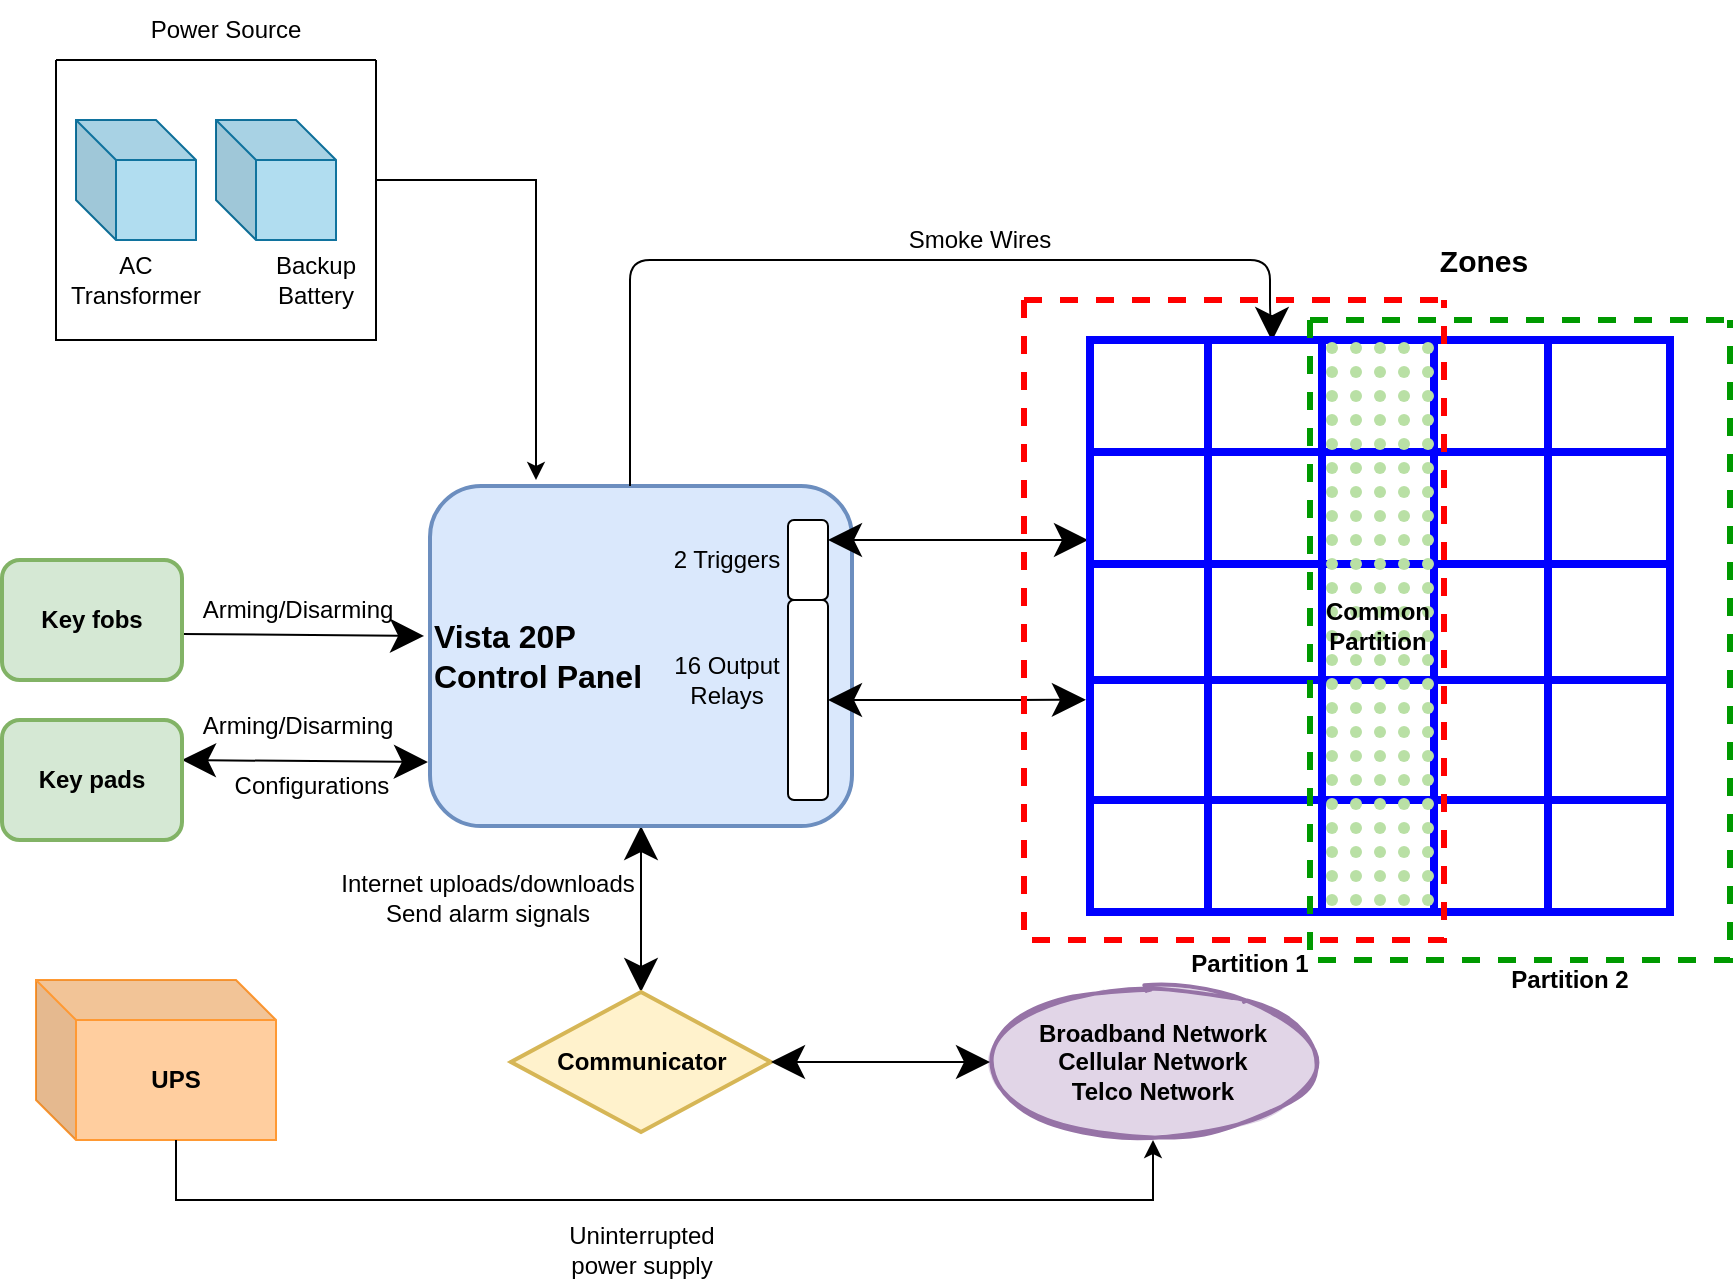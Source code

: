<mxfile version="20.2.3" type="device"><diagram id="HnGm9mt8SV2pa1_BL9uw" name="Page-1"><mxGraphModel dx="1298" dy="714" grid="1" gridSize="10" guides="1" tooltips="1" connect="1" arrows="1" fold="1" page="1" pageScale="1" pageWidth="827" pageHeight="1169" math="0" shadow="0"><root><mxCell id="0"/><mxCell id="1" parent="0"/><mxCell id="34qTBPbkSKmHfQxx0SMj-7" value="" style="endArrow=classic;startArrow=classic;html=1;startSize=14;endSize=14;sourcePerimeterSpacing=8;targetPerimeterSpacing=8;entryX=-0.005;entryY=0.812;entryDx=0;entryDy=0;entryPerimeter=0;" parent="1" target="34qTBPbkSKmHfQxx0SMj-11" edge="1"><mxGeometry width="50" height="50" relative="1" as="geometry"><mxPoint x="133" y="410" as="sourcePoint"/><mxPoint x="202" y="410" as="targetPoint"/></mxGeometry></mxCell><mxCell id="34qTBPbkSKmHfQxx0SMj-8" value="" style="endArrow=classic;html=1;startSize=14;endSize=14;sourcePerimeterSpacing=8;targetPerimeterSpacing=8;entryX=-0.014;entryY=0.441;entryDx=0;entryDy=0;entryPerimeter=0;" parent="1" target="34qTBPbkSKmHfQxx0SMj-11" edge="1"><mxGeometry width="50" height="50" relative="1" as="geometry"><mxPoint x="133" y="347" as="sourcePoint"/><mxPoint x="202" y="347" as="targetPoint"/></mxGeometry></mxCell><mxCell id="34qTBPbkSKmHfQxx0SMj-10" value="" style="endArrow=classic;startArrow=classic;html=1;startSize=14;endSize=14;sourcePerimeterSpacing=8;targetPerimeterSpacing=8;exitX=0.5;exitY=0;exitDx=0;exitDy=0;entryX=0.5;entryY=1;entryDx=0;entryDy=0;" parent="1" source="34qTBPbkSKmHfQxx0SMj-16" target="34qTBPbkSKmHfQxx0SMj-11" edge="1"><mxGeometry width="50" height="50" relative="1" as="geometry"><mxPoint x="364" y="520" as="sourcePoint"/><mxPoint x="364" y="442" as="targetPoint"/></mxGeometry></mxCell><mxCell id="34qTBPbkSKmHfQxx0SMj-11" value="&lt;font style=&quot;font-size: 16px&quot;&gt;&lt;span style=&quot;font-weight: 700&quot;&gt;Vista 20P&lt;/span&gt;&lt;br style=&quot;font-weight: 700&quot;&gt;&lt;span style=&quot;font-weight: 700&quot;&gt;Control Panel&lt;/span&gt;&lt;/font&gt;" style="rounded=1;whiteSpace=wrap;html=1;strokeWidth=2;fillWeight=4;hachureGap=8;hachureAngle=45;fillColor=#dae8fc;sketch=0;pointerEvents=0;strokeColor=#6c8ebf;align=left;" parent="1" vertex="1"><mxGeometry x="257" y="273" width="211" height="170" as="geometry"/></mxCell><mxCell id="34qTBPbkSKmHfQxx0SMj-12" value="Key fobs" style="rounded=1;whiteSpace=wrap;html=1;strokeWidth=2;fillWeight=4;hachureGap=8;hachureAngle=45;fillColor=#d5e8d4;sketch=0;pointerEvents=0;fontStyle=1;strokeColor=#82b366;" parent="1" vertex="1"><mxGeometry x="43" y="310" width="90" height="60" as="geometry"/></mxCell><mxCell id="34qTBPbkSKmHfQxx0SMj-13" value="Key pads" style="rounded=1;whiteSpace=wrap;html=1;strokeWidth=2;fillWeight=4;hachureGap=8;hachureAngle=45;fillColor=#d5e8d4;sketch=0;pointerEvents=0;fontStyle=1;strokeColor=#82b366;" parent="1" vertex="1"><mxGeometry x="43" y="390" width="90" height="60" as="geometry"/></mxCell><mxCell id="34qTBPbkSKmHfQxx0SMj-14" value="Broadband Network&lt;br&gt;Cellular Network&lt;br&gt;Telco Network" style="ellipse;whiteSpace=wrap;html=1;strokeWidth=2;fillWeight=2;hachureGap=8;fillColor=#e1d5e7;fillStyle=solid;sketch=1;pointerEvents=0;strokeColor=#9673a6;fontStyle=1" parent="1" vertex="1"><mxGeometry x="537" y="522" width="163" height="78" as="geometry"/></mxCell><mxCell id="34qTBPbkSKmHfQxx0SMj-16" value="&lt;span style=&quot;font-weight: 700&quot;&gt;Communicator&lt;/span&gt;" style="rhombus;whiteSpace=wrap;html=1;strokeWidth=2;fillWeight=-1;hachureGap=8;fillStyle=solid;fillColor=#fff2cc;sketch=0;pointerEvents=0;strokeColor=#d6b656;" parent="1" vertex="1"><mxGeometry x="297.5" y="526" width="130" height="70" as="geometry"/></mxCell><mxCell id="34qTBPbkSKmHfQxx0SMj-17" value="" style="endArrow=classic;startArrow=classic;html=1;fontColor=#000000;startSize=14;endSize=14;sourcePerimeterSpacing=8;targetPerimeterSpacing=8;exitX=1;exitY=0.5;exitDx=0;exitDy=0;entryX=0;entryY=0.5;entryDx=0;entryDy=0;" parent="1" source="34qTBPbkSKmHfQxx0SMj-16" target="34qTBPbkSKmHfQxx0SMj-14" edge="1"><mxGeometry width="50" height="50" relative="1" as="geometry"><mxPoint x="472" y="530" as="sourcePoint"/><mxPoint x="527" y="549" as="targetPoint"/></mxGeometry></mxCell><mxCell id="34qTBPbkSKmHfQxx0SMj-20" value="" style="endArrow=classic;startArrow=classic;html=1;fontSize=17;fontColor=#000000;startSize=14;endSize=14;sourcePerimeterSpacing=8;targetPerimeterSpacing=8;entryX=-0.004;entryY=0.692;entryDx=0;entryDy=0;entryPerimeter=0;exitX=1;exitY=0.5;exitDx=0;exitDy=0;" parent="1" source="34qTBPbkSKmHfQxx0SMj-22" edge="1"><mxGeometry width="50" height="50" relative="1" as="geometry"><mxPoint x="467" y="380" as="sourcePoint"/><mxPoint x="584.96" y="379.92" as="targetPoint"/></mxGeometry></mxCell><mxCell id="34qTBPbkSKmHfQxx0SMj-22" value="" style="rounded=1;whiteSpace=wrap;html=1;sketch=0;hachureGap=4;pointerEvents=0;fontSize=17;fontColor=#000000;" parent="1" vertex="1"><mxGeometry x="436" y="330" width="20" height="100" as="geometry"/></mxCell><mxCell id="34qTBPbkSKmHfQxx0SMj-24" value="" style="rounded=1;whiteSpace=wrap;html=1;sketch=0;hachureGap=4;pointerEvents=0;fontSize=17;fontColor=#000000;" parent="1" vertex="1"><mxGeometry x="436" y="290" width="20" height="40" as="geometry"/></mxCell><mxCell id="34qTBPbkSKmHfQxx0SMj-25" value="2 Triggers" style="text;html=1;strokeColor=none;fillColor=none;align=center;verticalAlign=middle;whiteSpace=wrap;rounded=0;sketch=0;hachureGap=4;pointerEvents=0;fontSize=12;fontColor=#000000;" parent="1" vertex="1"><mxGeometry x="366" y="300" width="79" height="20" as="geometry"/></mxCell><mxCell id="34qTBPbkSKmHfQxx0SMj-26" value="16 Output Relays" style="text;html=1;strokeColor=none;fillColor=none;align=center;verticalAlign=middle;whiteSpace=wrap;rounded=0;sketch=0;hachureGap=4;pointerEvents=0;fontSize=12;fontColor=#000000;" parent="1" vertex="1"><mxGeometry x="366" y="360" width="79" height="20" as="geometry"/></mxCell><mxCell id="34qTBPbkSKmHfQxx0SMj-27" value="" style="endArrow=classic;startArrow=classic;html=1;fontSize=12;fontColor=#000000;startSize=14;endSize=14;sourcePerimeterSpacing=8;targetPerimeterSpacing=8;exitX=1;exitY=0.25;exitDx=0;exitDy=0;" parent="1" source="34qTBPbkSKmHfQxx0SMj-24" edge="1"><mxGeometry width="50" height="50" relative="1" as="geometry"><mxPoint x="276" y="340" as="sourcePoint"/><mxPoint x="586" y="300" as="targetPoint"/></mxGeometry></mxCell><mxCell id="34qTBPbkSKmHfQxx0SMj-28" value="" style="edgeStyle=segmentEdgeStyle;endArrow=classic;html=1;startSize=14;endSize=14;sourcePerimeterSpacing=8;targetPerimeterSpacing=8;fontSize=12;fontColor=#000000;entryX=0.35;entryY=0.002;entryDx=0;entryDy=0;entryPerimeter=0;" parent="1" edge="1"><mxGeometry width="50" height="50" relative="1" as="geometry"><mxPoint x="357" y="273" as="sourcePoint"/><mxPoint x="678" y="200.52" as="targetPoint"/><Array as="points"><mxPoint x="357" y="160"/><mxPoint x="677" y="160"/><mxPoint x="677" y="190"/><mxPoint x="678" y="190"/></Array></mxGeometry></mxCell><mxCell id="34qTBPbkSKmHfQxx0SMj-29" value="Smoke Wires" style="text;html=1;strokeColor=none;fillColor=none;align=center;verticalAlign=middle;whiteSpace=wrap;rounded=0;sketch=0;hachureGap=4;pointerEvents=0;fontSize=12;fontColor=#000000;" parent="1" vertex="1"><mxGeometry x="487" y="140" width="90" height="20" as="geometry"/></mxCell><mxCell id="34qTBPbkSKmHfQxx0SMj-32" value="" style="shape=table;html=1;whiteSpace=wrap;startSize=0;container=1;collapsible=0;childLayout=tableLayout;hachureGap=4;pointerEvents=0;sketch=0;fontSize=12;fontColor=#000000;strokeColor=#0000FF;strokeWidth=4;align=left;" parent="1" vertex="1"><mxGeometry x="587" y="200" width="290" height="286" as="geometry"/></mxCell><mxCell id="34qTBPbkSKmHfQxx0SMj-45" style="shape=partialRectangle;html=1;whiteSpace=wrap;collapsible=0;dropTarget=0;pointerEvents=0;fillColor=none;top=0;left=0;bottom=0;right=0;points=[[0,0.5],[1,0.5]];portConstraint=eastwest;" parent="34qTBPbkSKmHfQxx0SMj-32" vertex="1"><mxGeometry width="290" height="56" as="geometry"/></mxCell><mxCell id="34qTBPbkSKmHfQxx0SMj-46" style="shape=partialRectangle;html=1;whiteSpace=wrap;connectable=0;top=0;left=0;bottom=0;right=0;overflow=hidden;pointerEvents=1;strokeWidth=2;fillColor=none;" parent="34qTBPbkSKmHfQxx0SMj-45" vertex="1"><mxGeometry width="59" height="56" as="geometry"><mxRectangle width="59" height="56" as="alternateBounds"/></mxGeometry></mxCell><mxCell id="34qTBPbkSKmHfQxx0SMj-47" style="shape=partialRectangle;html=1;whiteSpace=wrap;connectable=0;top=0;left=0;bottom=0;right=0;overflow=hidden;pointerEvents=1;strokeWidth=2;fillColor=none;" parent="34qTBPbkSKmHfQxx0SMj-45" vertex="1"><mxGeometry x="59" width="57" height="56" as="geometry"><mxRectangle width="57" height="56" as="alternateBounds"/></mxGeometry></mxCell><mxCell id="34qTBPbkSKmHfQxx0SMj-58" style="shape=partialRectangle;html=1;whiteSpace=wrap;connectable=0;fillColor=#B9E0A5;top=0;left=0;bottom=0;right=0;overflow=hidden;pointerEvents=1;fillStyle=dots;" parent="34qTBPbkSKmHfQxx0SMj-45" vertex="1"><mxGeometry x="116" width="56" height="56" as="geometry"><mxRectangle width="56" height="56" as="alternateBounds"/></mxGeometry></mxCell><mxCell id="34qTBPbkSKmHfQxx0SMj-53" style="shape=partialRectangle;html=1;whiteSpace=wrap;connectable=0;fillColor=none;top=0;left=0;bottom=0;right=0;overflow=hidden;pointerEvents=1;" parent="34qTBPbkSKmHfQxx0SMj-45" vertex="1"><mxGeometry x="172" width="57" height="56" as="geometry"><mxRectangle width="57" height="56" as="alternateBounds"/></mxGeometry></mxCell><mxCell id="34qTBPbkSKmHfQxx0SMj-48" style="shape=partialRectangle;html=1;whiteSpace=wrap;connectable=0;fillColor=none;top=0;left=0;bottom=0;right=0;overflow=hidden;pointerEvents=1;" parent="34qTBPbkSKmHfQxx0SMj-45" vertex="1"><mxGeometry x="229" width="61" height="56" as="geometry"><mxRectangle width="61" height="56" as="alternateBounds"/></mxGeometry></mxCell><mxCell id="34qTBPbkSKmHfQxx0SMj-49" style="shape=partialRectangle;html=1;whiteSpace=wrap;collapsible=0;dropTarget=0;pointerEvents=0;fillColor=none;top=0;left=0;bottom=0;right=0;points=[[0,0.5],[1,0.5]];portConstraint=eastwest;" parent="34qTBPbkSKmHfQxx0SMj-32" vertex="1"><mxGeometry y="56" width="290" height="56" as="geometry"/></mxCell><mxCell id="34qTBPbkSKmHfQxx0SMj-50" style="shape=partialRectangle;html=1;whiteSpace=wrap;connectable=0;top=0;left=0;bottom=0;right=0;overflow=hidden;pointerEvents=1;strokeWidth=2;fillColor=none;" parent="34qTBPbkSKmHfQxx0SMj-49" vertex="1"><mxGeometry width="59" height="56" as="geometry"><mxRectangle width="59" height="56" as="alternateBounds"/></mxGeometry></mxCell><mxCell id="34qTBPbkSKmHfQxx0SMj-51" style="shape=partialRectangle;html=1;whiteSpace=wrap;connectable=0;top=0;left=0;bottom=0;right=0;overflow=hidden;pointerEvents=1;strokeWidth=2;fillColor=none;" parent="34qTBPbkSKmHfQxx0SMj-49" vertex="1"><mxGeometry x="59" width="57" height="56" as="geometry"><mxRectangle width="57" height="56" as="alternateBounds"/></mxGeometry></mxCell><mxCell id="34qTBPbkSKmHfQxx0SMj-59" style="shape=partialRectangle;html=1;whiteSpace=wrap;connectable=0;fillColor=#B9E0A5;top=0;left=0;bottom=0;right=0;overflow=hidden;pointerEvents=1;fillStyle=dots;" parent="34qTBPbkSKmHfQxx0SMj-49" vertex="1"><mxGeometry x="116" width="56" height="56" as="geometry"><mxRectangle width="56" height="56" as="alternateBounds"/></mxGeometry></mxCell><mxCell id="34qTBPbkSKmHfQxx0SMj-54" style="shape=partialRectangle;html=1;whiteSpace=wrap;connectable=0;fillColor=none;top=0;left=0;bottom=0;right=0;overflow=hidden;pointerEvents=1;" parent="34qTBPbkSKmHfQxx0SMj-49" vertex="1"><mxGeometry x="172" width="57" height="56" as="geometry"><mxRectangle width="57" height="56" as="alternateBounds"/></mxGeometry></mxCell><mxCell id="34qTBPbkSKmHfQxx0SMj-52" style="shape=partialRectangle;html=1;whiteSpace=wrap;connectable=0;fillColor=none;top=0;left=0;bottom=0;right=0;overflow=hidden;pointerEvents=1;" parent="34qTBPbkSKmHfQxx0SMj-49" vertex="1"><mxGeometry x="229" width="61" height="56" as="geometry"><mxRectangle width="61" height="56" as="alternateBounds"/></mxGeometry></mxCell><mxCell id="34qTBPbkSKmHfQxx0SMj-33" value="" style="shape=partialRectangle;html=1;whiteSpace=wrap;collapsible=0;dropTarget=0;pointerEvents=0;fillColor=none;top=0;left=0;bottom=0;right=0;points=[[0,0.5],[1,0.5]];portConstraint=eastwest;" parent="34qTBPbkSKmHfQxx0SMj-32" vertex="1"><mxGeometry y="112" width="290" height="58" as="geometry"/></mxCell><mxCell id="34qTBPbkSKmHfQxx0SMj-34" value="" style="shape=partialRectangle;html=1;whiteSpace=wrap;connectable=0;top=0;left=0;bottom=0;right=0;overflow=hidden;pointerEvents=1;strokeWidth=2;fillColor=none;" parent="34qTBPbkSKmHfQxx0SMj-33" vertex="1"><mxGeometry width="59" height="58" as="geometry"><mxRectangle width="59" height="58" as="alternateBounds"/></mxGeometry></mxCell><mxCell id="34qTBPbkSKmHfQxx0SMj-35" value="" style="shape=partialRectangle;html=1;whiteSpace=wrap;connectable=0;top=0;left=0;bottom=0;right=0;overflow=hidden;pointerEvents=1;strokeWidth=2;fillColor=none;" parent="34qTBPbkSKmHfQxx0SMj-33" vertex="1"><mxGeometry x="59" width="57" height="58" as="geometry"><mxRectangle width="57" height="58" as="alternateBounds"/></mxGeometry></mxCell><mxCell id="34qTBPbkSKmHfQxx0SMj-60" style="shape=partialRectangle;html=1;whiteSpace=wrap;connectable=0;fillColor=#B9E0A5;top=0;left=0;bottom=0;right=0;overflow=hidden;pointerEvents=1;fillStyle=dots;" parent="34qTBPbkSKmHfQxx0SMj-33" vertex="1"><mxGeometry x="116" width="56" height="58" as="geometry"><mxRectangle width="56" height="58" as="alternateBounds"/></mxGeometry></mxCell><mxCell id="34qTBPbkSKmHfQxx0SMj-55" style="shape=partialRectangle;html=1;whiteSpace=wrap;connectable=0;fillColor=none;top=0;left=0;bottom=0;right=0;overflow=hidden;pointerEvents=1;" parent="34qTBPbkSKmHfQxx0SMj-33" vertex="1"><mxGeometry x="172" width="57" height="58" as="geometry"><mxRectangle width="57" height="58" as="alternateBounds"/></mxGeometry></mxCell><mxCell id="34qTBPbkSKmHfQxx0SMj-36" value="" style="shape=partialRectangle;html=1;whiteSpace=wrap;connectable=0;fillColor=none;top=0;left=0;bottom=0;right=0;overflow=hidden;pointerEvents=1;" parent="34qTBPbkSKmHfQxx0SMj-33" vertex="1"><mxGeometry x="229" width="61" height="58" as="geometry"><mxRectangle width="61" height="58" as="alternateBounds"/></mxGeometry></mxCell><mxCell id="34qTBPbkSKmHfQxx0SMj-37" value="" style="shape=partialRectangle;html=1;whiteSpace=wrap;collapsible=0;dropTarget=0;pointerEvents=0;fillColor=none;top=0;left=0;bottom=0;right=0;points=[[0,0.5],[1,0.5]];portConstraint=eastwest;" parent="34qTBPbkSKmHfQxx0SMj-32" vertex="1"><mxGeometry y="170" width="290" height="60" as="geometry"/></mxCell><mxCell id="34qTBPbkSKmHfQxx0SMj-38" value="" style="shape=partialRectangle;html=1;whiteSpace=wrap;connectable=0;top=0;left=0;bottom=0;right=0;overflow=hidden;pointerEvents=1;strokeWidth=2;fillColor=none;" parent="34qTBPbkSKmHfQxx0SMj-37" vertex="1"><mxGeometry width="59" height="60" as="geometry"><mxRectangle width="59" height="60" as="alternateBounds"/></mxGeometry></mxCell><mxCell id="34qTBPbkSKmHfQxx0SMj-39" value="" style="shape=partialRectangle;html=1;whiteSpace=wrap;connectable=0;top=0;left=0;bottom=0;right=0;overflow=hidden;pointerEvents=1;strokeWidth=2;fillColor=none;" parent="34qTBPbkSKmHfQxx0SMj-37" vertex="1"><mxGeometry x="59" width="57" height="60" as="geometry"><mxRectangle width="57" height="60" as="alternateBounds"/></mxGeometry></mxCell><mxCell id="34qTBPbkSKmHfQxx0SMj-61" style="shape=partialRectangle;html=1;whiteSpace=wrap;connectable=0;fillColor=#B9E0A5;top=0;left=0;bottom=0;right=0;overflow=hidden;pointerEvents=1;fillStyle=dots;" parent="34qTBPbkSKmHfQxx0SMj-37" vertex="1"><mxGeometry x="116" width="56" height="60" as="geometry"><mxRectangle width="56" height="60" as="alternateBounds"/></mxGeometry></mxCell><mxCell id="34qTBPbkSKmHfQxx0SMj-56" style="shape=partialRectangle;html=1;whiteSpace=wrap;connectable=0;fillColor=none;top=0;left=0;bottom=0;right=0;overflow=hidden;pointerEvents=1;" parent="34qTBPbkSKmHfQxx0SMj-37" vertex="1"><mxGeometry x="172" width="57" height="60" as="geometry"><mxRectangle width="57" height="60" as="alternateBounds"/></mxGeometry></mxCell><mxCell id="34qTBPbkSKmHfQxx0SMj-40" value="" style="shape=partialRectangle;html=1;whiteSpace=wrap;connectable=0;fillColor=none;top=0;left=0;bottom=0;right=0;overflow=hidden;pointerEvents=1;" parent="34qTBPbkSKmHfQxx0SMj-37" vertex="1"><mxGeometry x="229" width="61" height="60" as="geometry"><mxRectangle width="61" height="60" as="alternateBounds"/></mxGeometry></mxCell><mxCell id="34qTBPbkSKmHfQxx0SMj-41" value="" style="shape=partialRectangle;html=1;whiteSpace=wrap;collapsible=0;dropTarget=0;pointerEvents=0;fillColor=none;top=0;left=0;bottom=0;right=0;points=[[0,0.5],[1,0.5]];portConstraint=eastwest;" parent="34qTBPbkSKmHfQxx0SMj-32" vertex="1"><mxGeometry y="230" width="290" height="56" as="geometry"/></mxCell><mxCell id="34qTBPbkSKmHfQxx0SMj-42" value="" style="shape=partialRectangle;html=1;whiteSpace=wrap;connectable=0;top=0;left=0;bottom=0;right=0;overflow=hidden;pointerEvents=1;strokeWidth=2;fillColor=none;" parent="34qTBPbkSKmHfQxx0SMj-41" vertex="1"><mxGeometry width="59" height="56" as="geometry"><mxRectangle width="59" height="56" as="alternateBounds"/></mxGeometry></mxCell><mxCell id="34qTBPbkSKmHfQxx0SMj-43" value="" style="shape=partialRectangle;html=1;whiteSpace=wrap;connectable=0;top=0;left=0;bottom=0;right=0;overflow=hidden;pointerEvents=1;strokeWidth=2;fillColor=none;" parent="34qTBPbkSKmHfQxx0SMj-41" vertex="1"><mxGeometry x="59" width="57" height="56" as="geometry"><mxRectangle width="57" height="56" as="alternateBounds"/></mxGeometry></mxCell><mxCell id="34qTBPbkSKmHfQxx0SMj-62" style="shape=partialRectangle;html=1;whiteSpace=wrap;connectable=0;fillColor=#B9E0A5;top=0;left=0;bottom=0;right=0;overflow=hidden;pointerEvents=1;fillStyle=dots;" parent="34qTBPbkSKmHfQxx0SMj-41" vertex="1"><mxGeometry x="116" width="56" height="56" as="geometry"><mxRectangle width="56" height="56" as="alternateBounds"/></mxGeometry></mxCell><mxCell id="34qTBPbkSKmHfQxx0SMj-57" style="shape=partialRectangle;html=1;whiteSpace=wrap;connectable=0;fillColor=none;top=0;left=0;bottom=0;right=0;overflow=hidden;pointerEvents=1;" parent="34qTBPbkSKmHfQxx0SMj-41" vertex="1"><mxGeometry x="172" width="57" height="56" as="geometry"><mxRectangle width="57" height="56" as="alternateBounds"/></mxGeometry></mxCell><mxCell id="34qTBPbkSKmHfQxx0SMj-44" value="" style="shape=partialRectangle;html=1;whiteSpace=wrap;connectable=0;fillColor=none;top=0;left=0;bottom=0;right=0;overflow=hidden;pointerEvents=1;" parent="34qTBPbkSKmHfQxx0SMj-41" vertex="1"><mxGeometry x="229" width="61" height="56" as="geometry"><mxRectangle width="61" height="56" as="alternateBounds"/></mxGeometry></mxCell><mxCell id="34qTBPbkSKmHfQxx0SMj-64" value="" style="swimlane;startSize=0;pointerEvents=1;fillColor=none;html=1;dashed=1;strokeColor=#FF0000;strokeWidth=3;" parent="1" vertex="1"><mxGeometry x="554" y="180" width="210" height="320" as="geometry"/></mxCell><mxCell id="34qTBPbkSKmHfQxx0SMj-66" value="" style="swimlane;startSize=0;pointerEvents=1;fillColor=none;html=1;dashed=1;strokeColor=#009900;strokeWidth=3;" parent="1" vertex="1"><mxGeometry x="697" y="190" width="210" height="320" as="geometry"/></mxCell><mxCell id="h5rEmblX-gQro-UDJml1-3" value="Common Partition" style="text;html=1;strokeColor=none;fillColor=none;align=center;verticalAlign=middle;whiteSpace=wrap;rounded=0;pointerEvents=1;fontStyle=1" parent="34qTBPbkSKmHfQxx0SMj-66" vertex="1"><mxGeometry x="-6" y="143" width="80" height="20" as="geometry"/></mxCell><mxCell id="34qTBPbkSKmHfQxx0SMj-69" value="Partition 2" style="text;html=1;strokeColor=none;fillColor=none;align=center;verticalAlign=middle;whiteSpace=wrap;rounded=0;pointerEvents=1;fontStyle=1" parent="1" vertex="1"><mxGeometry x="787" y="510" width="80" height="20" as="geometry"/></mxCell><mxCell id="34qTBPbkSKmHfQxx0SMj-70" value="Partition 1" style="text;html=1;strokeColor=none;fillColor=none;align=center;verticalAlign=middle;whiteSpace=wrap;rounded=0;pointerEvents=1;fontStyle=1" parent="1" vertex="1"><mxGeometry x="627" y="502" width="80" height="20" as="geometry"/></mxCell><mxCell id="h5rEmblX-gQro-UDJml1-1" value="Arming/Disarming" style="text;html=1;strokeColor=none;fillColor=none;align=center;verticalAlign=middle;whiteSpace=wrap;rounded=0;" parent="1" vertex="1"><mxGeometry x="132" y="320" width="118" height="30" as="geometry"/></mxCell><mxCell id="h5rEmblX-gQro-UDJml1-2" value="Arming/Disarming" style="text;html=1;strokeColor=none;fillColor=none;align=center;verticalAlign=middle;whiteSpace=wrap;rounded=0;" parent="1" vertex="1"><mxGeometry x="132" y="378" width="118" height="30" as="geometry"/></mxCell><mxCell id="34qTBPbkSKmHfQxx0SMj-63" value="Zones" style="text;html=1;strokeColor=none;fillColor=none;align=center;verticalAlign=middle;whiteSpace=wrap;rounded=0;pointerEvents=1;fontStyle=1;fontSize=15;" parent="1" vertex="1"><mxGeometry x="764" y="150" width="40" height="20" as="geometry"/></mxCell><mxCell id="h5rEmblX-gQro-UDJml1-6" value="&lt;span style=&quot;&quot;&gt;Internet uploads/downloads&lt;br&gt;Send alarm signals&lt;/span&gt;" style="text;html=1;strokeColor=none;fillColor=none;align=center;verticalAlign=middle;whiteSpace=wrap;rounded=0;labelBackgroundColor=none;fillStyle=dots;fontSize=12;" parent="1" vertex="1"><mxGeometry x="206" y="464" width="160" height="30" as="geometry"/></mxCell><mxCell id="h5rEmblX-gQro-UDJml1-8" value="UPS" style="shape=cube;whiteSpace=wrap;html=1;boundedLbl=1;backgroundOutline=1;darkOpacity=0.05;darkOpacity2=0.1;labelBackgroundColor=none;fillStyle=solid;fontSize=12;strokeColor=#FF9933;fillColor=#FFCE9F;fontStyle=1" parent="1" vertex="1"><mxGeometry x="60" y="520" width="120" height="80" as="geometry"/></mxCell><mxCell id="h5rEmblX-gQro-UDJml1-10" value="Uninterrupted power supply" style="text;html=1;strokeColor=none;fillColor=none;align=center;verticalAlign=middle;whiteSpace=wrap;rounded=0;labelBackgroundColor=none;fillStyle=solid;fontSize=12;" parent="1" vertex="1"><mxGeometry x="322.5" y="640" width="80" height="30" as="geometry"/></mxCell><mxCell id="2I4ASzeTyekcxUT96x8E-2" value="" style="shape=cube;whiteSpace=wrap;html=1;boundedLbl=1;backgroundOutline=1;darkOpacity=0.05;darkOpacity2=0.1;fillColor=#b1ddf0;strokeColor=#10739e;" parent="1" vertex="1"><mxGeometry x="80" y="90" width="60" height="60" as="geometry"/></mxCell><mxCell id="2I4ASzeTyekcxUT96x8E-3" value="" style="shape=cube;whiteSpace=wrap;html=1;boundedLbl=1;backgroundOutline=1;darkOpacity=0.05;darkOpacity2=0.1;fillColor=#b1ddf0;strokeColor=#10739e;" parent="1" vertex="1"><mxGeometry x="150" y="90" width="60" height="60" as="geometry"/></mxCell><mxCell id="2I4ASzeTyekcxUT96x8E-4" value="AC &lt;br&gt;Transformer" style="text;html=1;strokeColor=none;fillColor=none;align=center;verticalAlign=middle;whiteSpace=wrap;rounded=0;sketch=0;hachureGap=4;pointerEvents=0;fontSize=12;fontColor=#000000;" parent="1" vertex="1"><mxGeometry x="65" y="160" width="90" height="20" as="geometry"/></mxCell><mxCell id="2I4ASzeTyekcxUT96x8E-5" value="Backup &lt;br&gt;Battery" style="text;html=1;strokeColor=none;fillColor=none;align=center;verticalAlign=middle;whiteSpace=wrap;rounded=0;sketch=0;hachureGap=4;pointerEvents=0;fontSize=12;fontColor=#000000;" parent="1" vertex="1"><mxGeometry x="155" y="160" width="90" height="20" as="geometry"/></mxCell><mxCell id="2I4ASzeTyekcxUT96x8E-6" value="" style="swimlane;startSize=0;" parent="1" vertex="1"><mxGeometry x="70" y="60" width="160" height="140" as="geometry"/></mxCell><mxCell id="2I4ASzeTyekcxUT96x8E-7" value="Power Source" style="text;html=1;strokeColor=none;fillColor=none;align=center;verticalAlign=middle;whiteSpace=wrap;rounded=0;" parent="1" vertex="1"><mxGeometry x="110" y="30" width="90" height="30" as="geometry"/></mxCell><mxCell id="2I4ASzeTyekcxUT96x8E-8" value="" style="edgeStyle=segmentEdgeStyle;endArrow=classic;html=1;rounded=0;" parent="1" edge="1"><mxGeometry width="50" height="50" relative="1" as="geometry"><mxPoint x="230" y="120" as="sourcePoint"/><mxPoint x="310" y="270" as="targetPoint"/></mxGeometry></mxCell><mxCell id="2I4ASzeTyekcxUT96x8E-9" value="" style="edgeStyle=segmentEdgeStyle;endArrow=classic;html=1;rounded=0;exitX=0;exitY=0;exitDx=70;exitDy=80;exitPerimeter=0;entryX=0.5;entryY=1;entryDx=0;entryDy=0;" parent="1" source="h5rEmblX-gQro-UDJml1-8" target="34qTBPbkSKmHfQxx0SMj-14" edge="1"><mxGeometry width="50" height="50" relative="1" as="geometry"><mxPoint x="156" y="630" as="sourcePoint"/><mxPoint x="206" y="580" as="targetPoint"/><Array as="points"><mxPoint x="130" y="630"/><mxPoint x="619" y="630"/></Array></mxGeometry></mxCell><mxCell id="XIi_ZKeNb_JZLrM56LU4-1" value="Configurations" style="text;html=1;strokeColor=none;fillColor=none;align=center;verticalAlign=middle;whiteSpace=wrap;rounded=0;" vertex="1" parent="1"><mxGeometry x="139" y="408" width="118" height="30" as="geometry"/></mxCell></root></mxGraphModel></diagram></mxfile>